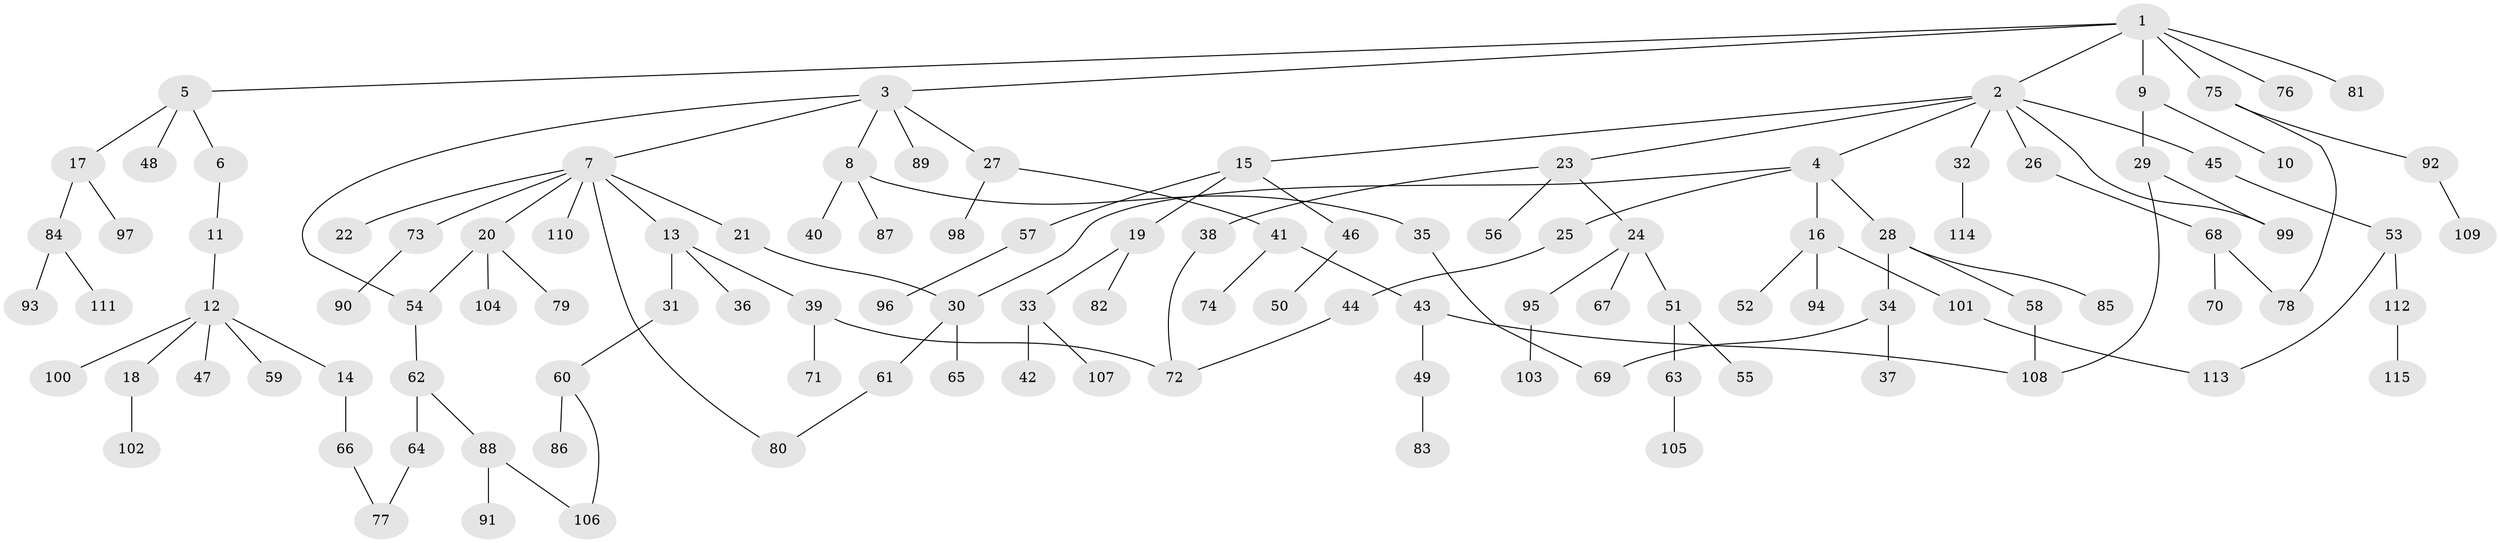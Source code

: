// coarse degree distribution, {3: 0.2, 5: 0.08571428571428572, 4: 0.08571428571428572, 2: 0.37142857142857144, 1: 0.2, 6: 0.02857142857142857, 7: 0.02857142857142857}
// Generated by graph-tools (version 1.1) at 2025/36/03/04/25 23:36:04]
// undirected, 115 vertices, 127 edges
graph export_dot {
  node [color=gray90,style=filled];
  1;
  2;
  3;
  4;
  5;
  6;
  7;
  8;
  9;
  10;
  11;
  12;
  13;
  14;
  15;
  16;
  17;
  18;
  19;
  20;
  21;
  22;
  23;
  24;
  25;
  26;
  27;
  28;
  29;
  30;
  31;
  32;
  33;
  34;
  35;
  36;
  37;
  38;
  39;
  40;
  41;
  42;
  43;
  44;
  45;
  46;
  47;
  48;
  49;
  50;
  51;
  52;
  53;
  54;
  55;
  56;
  57;
  58;
  59;
  60;
  61;
  62;
  63;
  64;
  65;
  66;
  67;
  68;
  69;
  70;
  71;
  72;
  73;
  74;
  75;
  76;
  77;
  78;
  79;
  80;
  81;
  82;
  83;
  84;
  85;
  86;
  87;
  88;
  89;
  90;
  91;
  92;
  93;
  94;
  95;
  96;
  97;
  98;
  99;
  100;
  101;
  102;
  103;
  104;
  105;
  106;
  107;
  108;
  109;
  110;
  111;
  112;
  113;
  114;
  115;
  1 -- 2;
  1 -- 3;
  1 -- 5;
  1 -- 9;
  1 -- 75;
  1 -- 76;
  1 -- 81;
  2 -- 4;
  2 -- 15;
  2 -- 23;
  2 -- 26;
  2 -- 32;
  2 -- 45;
  2 -- 99;
  3 -- 7;
  3 -- 8;
  3 -- 27;
  3 -- 89;
  3 -- 54;
  4 -- 16;
  4 -- 25;
  4 -- 28;
  4 -- 30;
  5 -- 6;
  5 -- 17;
  5 -- 48;
  6 -- 11;
  7 -- 13;
  7 -- 20;
  7 -- 21;
  7 -- 22;
  7 -- 73;
  7 -- 80;
  7 -- 110;
  8 -- 35;
  8 -- 40;
  8 -- 87;
  9 -- 10;
  9 -- 29;
  11 -- 12;
  12 -- 14;
  12 -- 18;
  12 -- 47;
  12 -- 59;
  12 -- 100;
  13 -- 31;
  13 -- 36;
  13 -- 39;
  14 -- 66;
  15 -- 19;
  15 -- 46;
  15 -- 57;
  16 -- 52;
  16 -- 94;
  16 -- 101;
  17 -- 84;
  17 -- 97;
  18 -- 102;
  19 -- 33;
  19 -- 82;
  20 -- 54;
  20 -- 79;
  20 -- 104;
  21 -- 30;
  23 -- 24;
  23 -- 38;
  23 -- 56;
  24 -- 51;
  24 -- 67;
  24 -- 95;
  25 -- 44;
  26 -- 68;
  27 -- 41;
  27 -- 98;
  28 -- 34;
  28 -- 58;
  28 -- 85;
  29 -- 108;
  29 -- 99;
  30 -- 61;
  30 -- 65;
  31 -- 60;
  32 -- 114;
  33 -- 42;
  33 -- 107;
  34 -- 37;
  34 -- 69;
  35 -- 69;
  38 -- 72;
  39 -- 71;
  39 -- 72;
  41 -- 43;
  41 -- 74;
  43 -- 49;
  43 -- 108;
  44 -- 72;
  45 -- 53;
  46 -- 50;
  49 -- 83;
  51 -- 55;
  51 -- 63;
  53 -- 112;
  53 -- 113;
  54 -- 62;
  57 -- 96;
  58 -- 108;
  60 -- 86;
  60 -- 106;
  61 -- 80;
  62 -- 64;
  62 -- 88;
  63 -- 105;
  64 -- 77;
  66 -- 77;
  68 -- 70;
  68 -- 78;
  73 -- 90;
  75 -- 78;
  75 -- 92;
  84 -- 93;
  84 -- 111;
  88 -- 91;
  88 -- 106;
  92 -- 109;
  95 -- 103;
  101 -- 113;
  112 -- 115;
}
